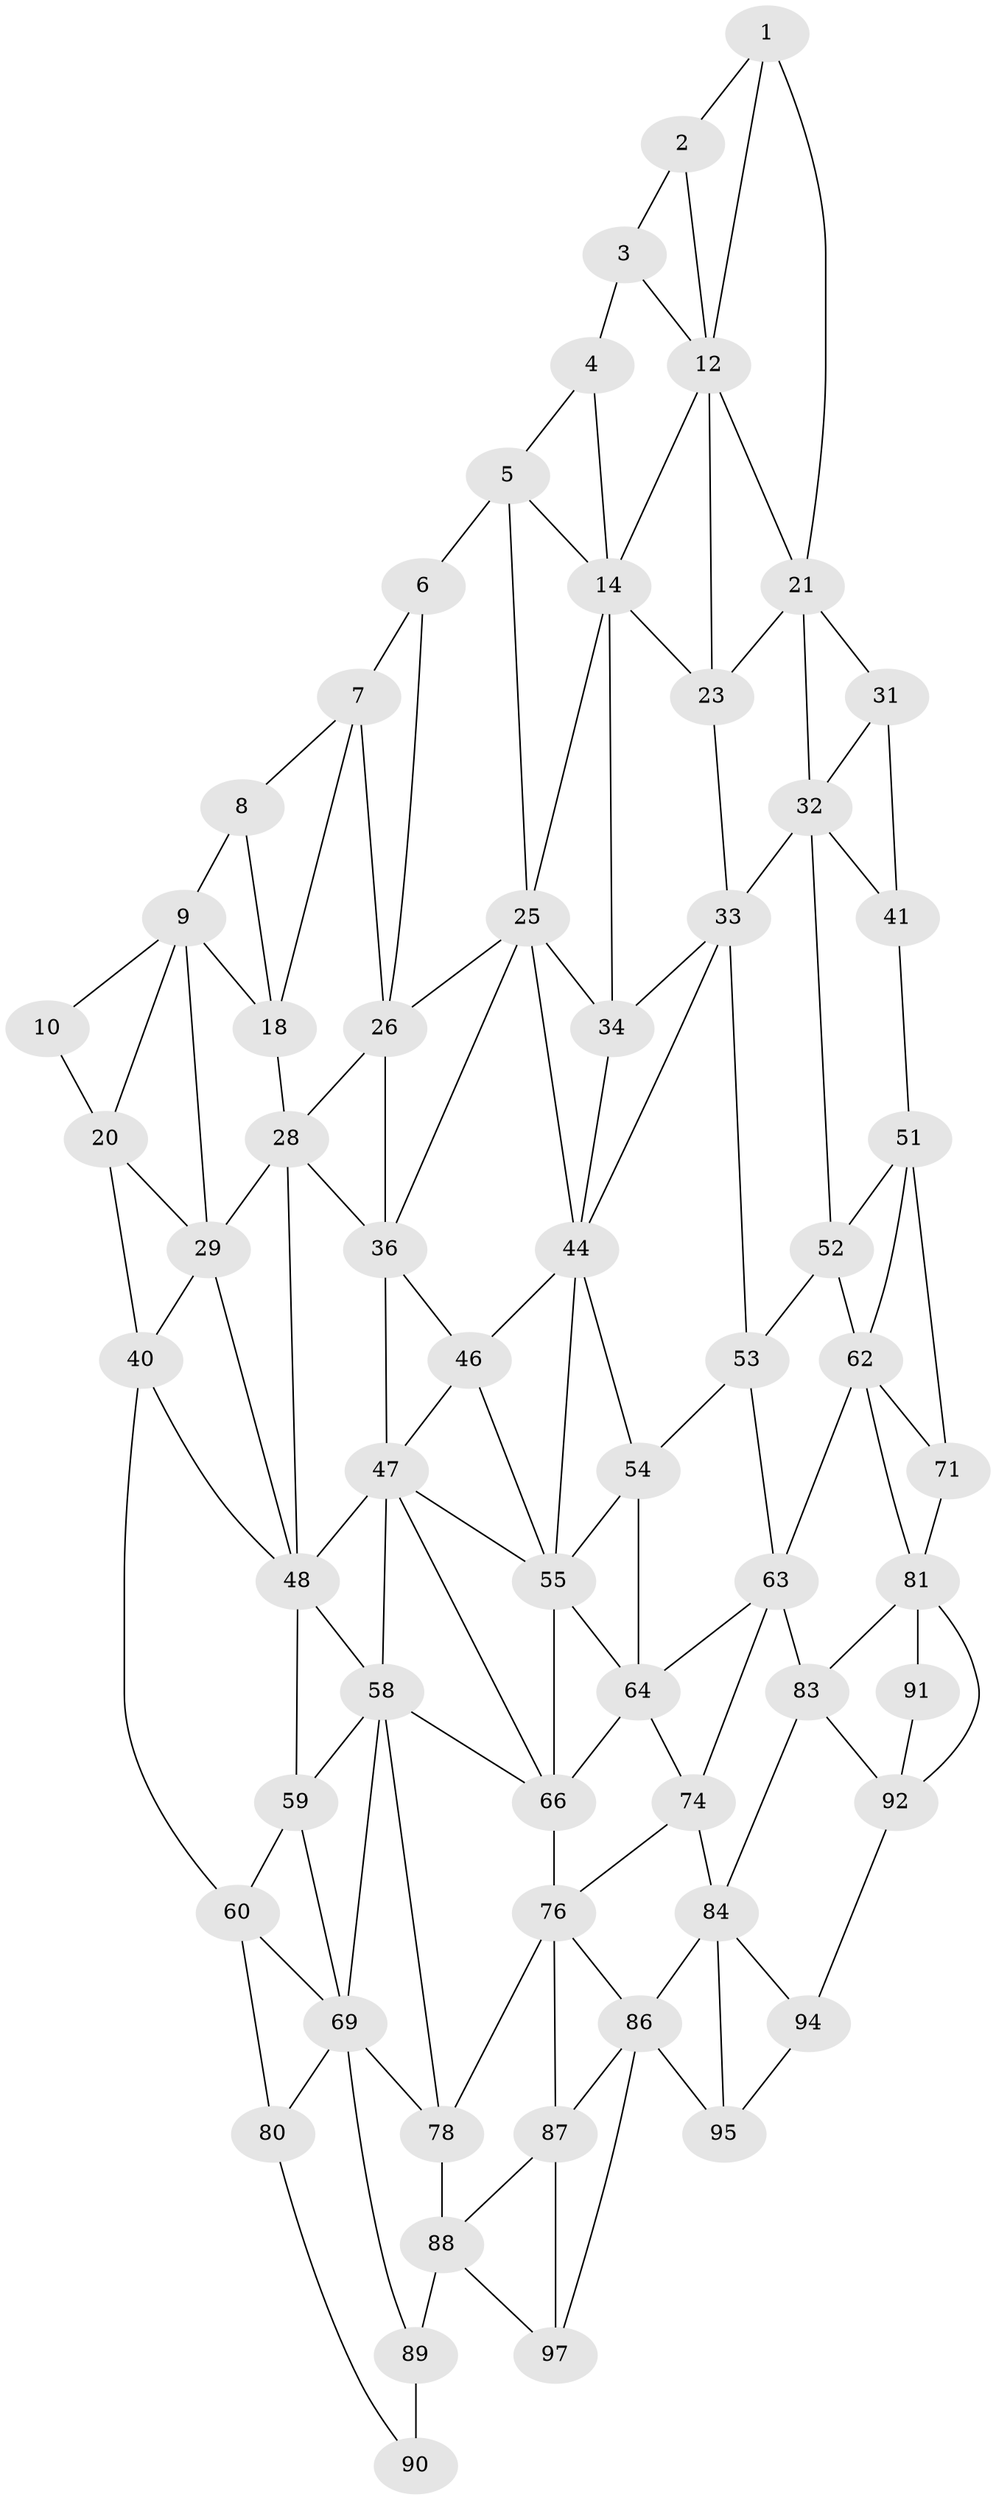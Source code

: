 // original degree distribution, {2: 0.04, 3: 0.32, 4: 0.64}
// Generated by graph-tools (version 1.1) at 2025/11/02/21/25 10:11:12]
// undirected, 62 vertices, 131 edges
graph export_dot {
graph [start="1"]
  node [color=gray90,style=filled];
  1 [super="+11"];
  2;
  3;
  4;
  5 [super="+15"];
  6 [super="+16"];
  7 [super="+17"];
  8;
  9 [super="+19"];
  10;
  12 [super="+13"];
  14 [super="+24"];
  18;
  20 [super="+30"];
  21 [super="+22"];
  23;
  25 [super="+35"];
  26 [super="+27"];
  28 [super="+38"];
  29 [super="+39"];
  31;
  32 [super="+42"];
  33 [super="+43"];
  34;
  36 [super="+37"];
  40 [super="+50"];
  41;
  44 [super="+45"];
  46;
  47 [super="+57"];
  48 [super="+49"];
  51 [super="+61"];
  52;
  53;
  54;
  55 [super="+56"];
  58 [super="+68"];
  59;
  60 [super="+70"];
  62 [super="+72"];
  63 [super="+73"];
  64 [super="+65"];
  66 [super="+67"];
  69 [super="+79"];
  71;
  74 [super="+75"];
  76 [super="+77"];
  78;
  80;
  81 [super="+82"];
  83;
  84 [super="+85"];
  86 [super="+96"];
  87;
  88 [super="+98"];
  89 [super="+99"];
  90 [super="+100"];
  91;
  92 [super="+93"];
  94;
  95;
  97;
  1 -- 2;
  1 -- 12;
  1 -- 21;
  2 -- 12;
  2 -- 3;
  3 -- 4;
  3 -- 12;
  4 -- 14;
  4 -- 5;
  5 -- 6 [weight=2];
  5 -- 25;
  5 -- 14;
  6 -- 7 [weight=2];
  6 -- 26;
  7 -- 8;
  7 -- 18;
  7 -- 26;
  8 -- 18;
  8 -- 9;
  9 -- 10;
  9 -- 18;
  9 -- 20;
  9 -- 29;
  10 -- 20;
  12 -- 14;
  12 -- 23;
  12 -- 21;
  14 -- 25;
  14 -- 34;
  14 -- 23;
  18 -- 28;
  20 -- 40;
  20 -- 29;
  21 -- 31;
  21 -- 32;
  21 -- 23;
  23 -- 33;
  25 -- 26;
  25 -- 34;
  25 -- 36;
  25 -- 44;
  26 -- 36 [weight=2];
  26 -- 28;
  28 -- 29 [weight=2];
  28 -- 48;
  28 -- 36;
  29 -- 40;
  29 -- 48;
  31 -- 41;
  31 -- 32;
  32 -- 33 [weight=2];
  32 -- 41;
  32 -- 52;
  33 -- 34;
  33 -- 44;
  33 -- 53;
  34 -- 44;
  36 -- 46;
  36 -- 47;
  40 -- 60;
  40 -- 48;
  41 -- 51;
  44 -- 54;
  44 -- 46;
  44 -- 55;
  46 -- 47;
  46 -- 55;
  47 -- 48;
  47 -- 58;
  47 -- 66;
  47 -- 55;
  48 -- 58;
  48 -- 59;
  51 -- 52;
  51 -- 62;
  51 -- 71;
  52 -- 62;
  52 -- 53;
  53 -- 63;
  53 -- 54;
  54 -- 64;
  54 -- 55;
  55 -- 64;
  55 -- 66;
  58 -- 59;
  58 -- 69;
  58 -- 66;
  58 -- 78;
  59 -- 69;
  59 -- 60;
  60 -- 80;
  60 -- 69;
  62 -- 63 [weight=2];
  62 -- 71;
  62 -- 81;
  63 -- 64;
  63 -- 74;
  63 -- 83;
  64 -- 74 [weight=2];
  64 -- 66;
  66 -- 76 [weight=2];
  69 -- 80;
  69 -- 89;
  69 -- 78;
  71 -- 81;
  74 -- 84 [weight=2];
  74 -- 76;
  76 -- 86;
  76 -- 78;
  76 -- 87;
  78 -- 88;
  80 -- 90;
  81 -- 91;
  81 -- 83;
  81 -- 92;
  83 -- 84;
  83 -- 92;
  84 -- 94;
  84 -- 86;
  84 -- 95;
  86 -- 87;
  86 -- 97;
  86 -- 95;
  87 -- 97;
  87 -- 88;
  88 -- 89 [weight=2];
  88 -- 97;
  89 -- 90 [weight=2];
  91 -- 92;
  92 -- 94;
  94 -- 95;
}
